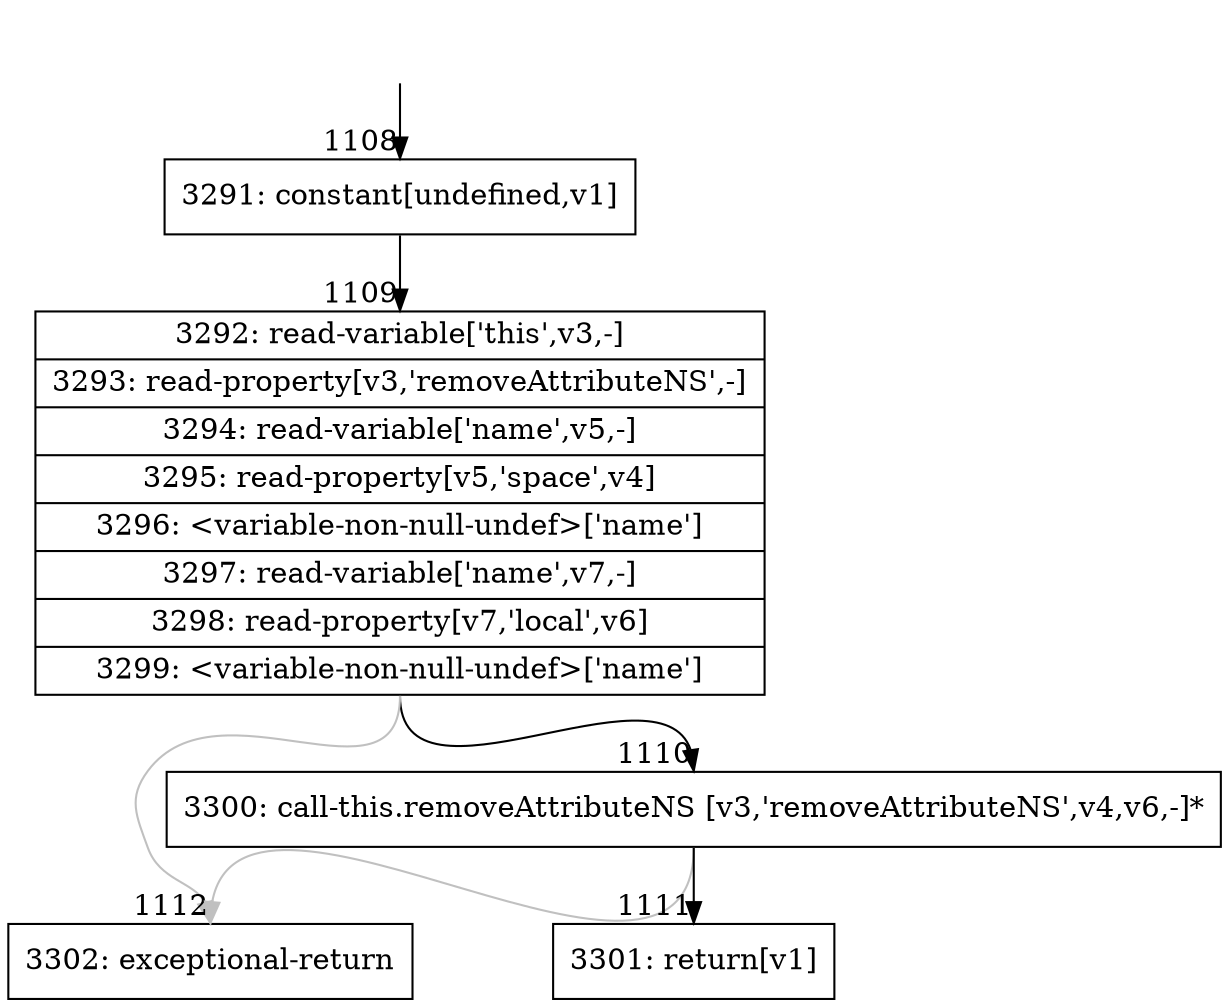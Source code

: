 digraph {
rankdir="TD"
BB_entry110[shape=none,label=""];
BB_entry110 -> BB1108 [tailport=s, headport=n, headlabel="    1108"]
BB1108 [shape=record label="{3291: constant[undefined,v1]}" ] 
BB1108 -> BB1109 [tailport=s, headport=n, headlabel="      1109"]
BB1109 [shape=record label="{3292: read-variable['this',v3,-]|3293: read-property[v3,'removeAttributeNS',-]|3294: read-variable['name',v5,-]|3295: read-property[v5,'space',v4]|3296: \<variable-non-null-undef\>['name']|3297: read-variable['name',v7,-]|3298: read-property[v7,'local',v6]|3299: \<variable-non-null-undef\>['name']}" ] 
BB1109 -> BB1110 [tailport=s, headport=n, headlabel="      1110"]
BB1109 -> BB1112 [tailport=s, headport=n, color=gray, headlabel="      1112"]
BB1110 [shape=record label="{3300: call-this.removeAttributeNS [v3,'removeAttributeNS',v4,v6,-]*}" ] 
BB1110 -> BB1111 [tailport=s, headport=n, headlabel="      1111"]
BB1110 -> BB1112 [tailport=s, headport=n, color=gray]
BB1111 [shape=record label="{3301: return[v1]}" ] 
BB1112 [shape=record label="{3302: exceptional-return}" ] 
//#$~ 662
}
